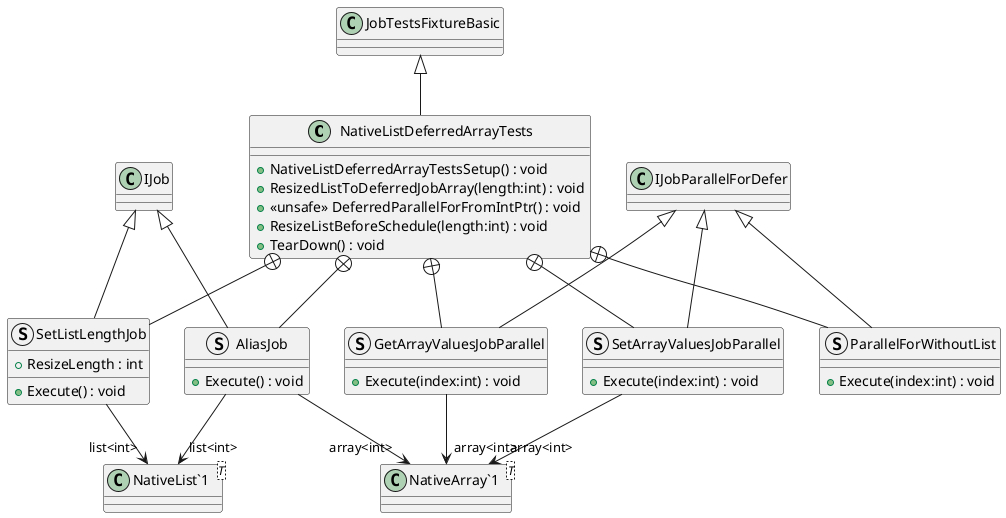 @startuml
class NativeListDeferredArrayTests {
    + NativeListDeferredArrayTestsSetup() : void
    + ResizedListToDeferredJobArray(length:int) : void
    + <<unsafe>> DeferredParallelForFromIntPtr() : void
    + ResizeListBeforeSchedule(length:int) : void
    + TearDown() : void
}
struct AliasJob {
    + Execute() : void
}
struct SetListLengthJob {
    + ResizeLength : int
    + Execute() : void
}
struct SetArrayValuesJobParallel {
    + Execute(index:int) : void
}
struct GetArrayValuesJobParallel {
    + Execute(index:int) : void
}
struct ParallelForWithoutList {
    + Execute(index:int) : void
}
class "NativeArray`1"<T> {
}
class "NativeList`1"<T> {
}
JobTestsFixtureBasic <|-- NativeListDeferredArrayTests
NativeListDeferredArrayTests +-- AliasJob
IJob <|-- AliasJob
AliasJob --> "array<int>" "NativeArray`1"
AliasJob --> "list<int>" "NativeList`1"
NativeListDeferredArrayTests +-- SetListLengthJob
IJob <|-- SetListLengthJob
SetListLengthJob --> "list<int>" "NativeList`1"
NativeListDeferredArrayTests +-- SetArrayValuesJobParallel
IJobParallelForDefer <|-- SetArrayValuesJobParallel
SetArrayValuesJobParallel --> "array<int>" "NativeArray`1"
NativeListDeferredArrayTests +-- GetArrayValuesJobParallel
IJobParallelForDefer <|-- GetArrayValuesJobParallel
GetArrayValuesJobParallel --> "array<int>" "NativeArray`1"
NativeListDeferredArrayTests +-- ParallelForWithoutList
IJobParallelForDefer <|-- ParallelForWithoutList
@enduml
